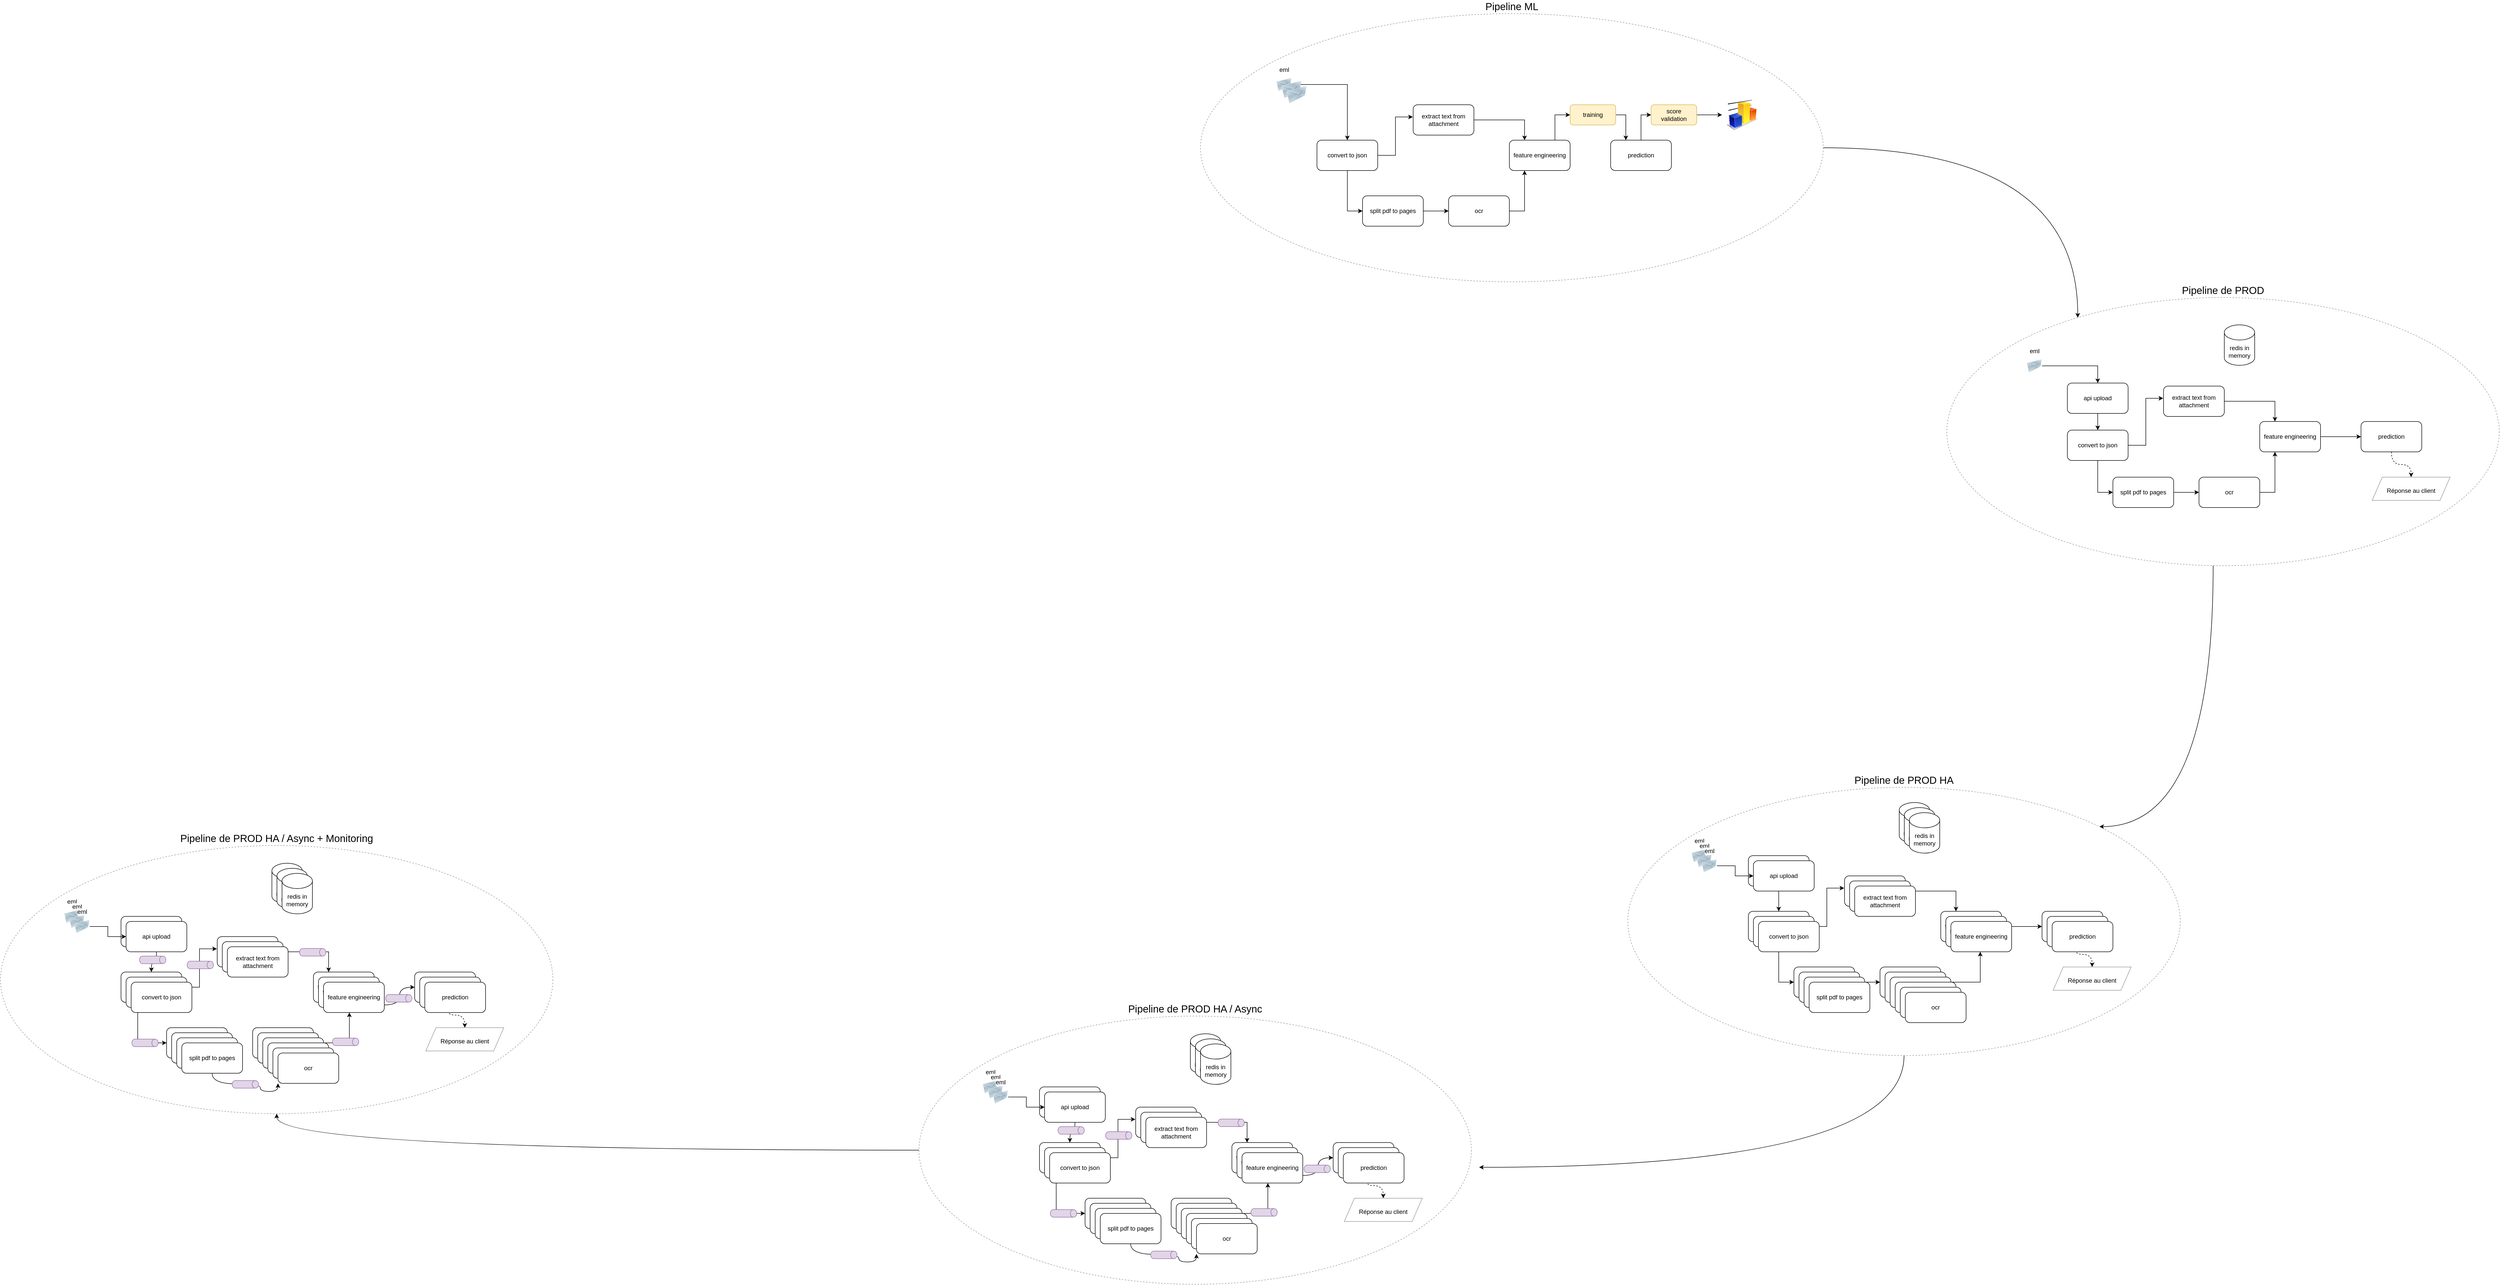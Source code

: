 <mxfile version="20.6.0" type="github"><diagram id="XeitPLsjih--VH7lZSAs" name="Page-1"><mxGraphModel dx="7860" dy="3068" grid="0" gridSize="10" guides="1" tooltips="1" connect="1" arrows="1" fold="1" page="0" pageScale="1" pageWidth="827" pageHeight="1169" math="0" shadow="0"><root><mxCell id="0"/><mxCell id="1" parent="0"/><mxCell id="OMyN0Gsu02lCNr_6fPPk-34" style="edgeStyle=orthogonalEdgeStyle;rounded=0;orthogonalLoop=1;jettySize=auto;html=1;fontSize=20;curved=1;entryX=0.237;entryY=0.075;entryDx=0;entryDy=0;entryPerimeter=0;" parent="1" source="OMyN0Gsu02lCNr_6fPPk-28" target="OMyN0Gsu02lCNr_6fPPk-32" edge="1"><mxGeometry relative="1" as="geometry"/></mxCell><mxCell id="OMyN0Gsu02lCNr_6fPPk-28" value="Pipeline ML" style="ellipse;whiteSpace=wrap;html=1;fillColor=none;labelPosition=center;verticalLabelPosition=top;align=center;verticalAlign=bottom;fontSize=20;dashed=1;strokeColor=#999999;" parent="1" vertex="1"><mxGeometry x="-110" y="-40" width="1230" height="530" as="geometry"/></mxCell><mxCell id="OMyN0Gsu02lCNr_6fPPk-12" style="edgeStyle=orthogonalEdgeStyle;rounded=0;orthogonalLoop=1;jettySize=auto;html=1;entryX=0;entryY=0.5;entryDx=0;entryDy=0;" parent="1" source="OMyN0Gsu02lCNr_6fPPk-2" target="OMyN0Gsu02lCNr_6fPPk-4" edge="1"><mxGeometry relative="1" as="geometry"/></mxCell><mxCell id="OMyN0Gsu02lCNr_6fPPk-14" style="edgeStyle=orthogonalEdgeStyle;rounded=0;orthogonalLoop=1;jettySize=auto;html=1;entryX=-0.006;entryY=0.402;entryDx=0;entryDy=0;entryPerimeter=0;" parent="1" source="OMyN0Gsu02lCNr_6fPPk-2" target="OMyN0Gsu02lCNr_6fPPk-3" edge="1"><mxGeometry relative="1" as="geometry"/></mxCell><mxCell id="OMyN0Gsu02lCNr_6fPPk-2" value="convert to json" style="rounded=1;whiteSpace=wrap;html=1;" parent="1" vertex="1"><mxGeometry x="120" y="210" width="120" height="60" as="geometry"/></mxCell><mxCell id="OMyN0Gsu02lCNr_6fPPk-16" style="edgeStyle=orthogonalEdgeStyle;rounded=0;orthogonalLoop=1;jettySize=auto;html=1;entryX=0.25;entryY=0;entryDx=0;entryDy=0;" parent="1" source="OMyN0Gsu02lCNr_6fPPk-3" target="OMyN0Gsu02lCNr_6fPPk-6" edge="1"><mxGeometry relative="1" as="geometry"/></mxCell><mxCell id="OMyN0Gsu02lCNr_6fPPk-3" value="extract text from attachment" style="rounded=1;whiteSpace=wrap;html=1;" parent="1" vertex="1"><mxGeometry x="310" y="140" width="120" height="60" as="geometry"/></mxCell><mxCell id="OMyN0Gsu02lCNr_6fPPk-13" style="edgeStyle=orthogonalEdgeStyle;rounded=0;orthogonalLoop=1;jettySize=auto;html=1;entryX=0;entryY=0.5;entryDx=0;entryDy=0;" parent="1" source="OMyN0Gsu02lCNr_6fPPk-4" target="OMyN0Gsu02lCNr_6fPPk-5" edge="1"><mxGeometry relative="1" as="geometry"/></mxCell><mxCell id="OMyN0Gsu02lCNr_6fPPk-4" value="split pdf to pages" style="rounded=1;whiteSpace=wrap;html=1;" parent="1" vertex="1"><mxGeometry x="210" y="320" width="120" height="60" as="geometry"/></mxCell><mxCell id="OMyN0Gsu02lCNr_6fPPk-17" style="edgeStyle=orthogonalEdgeStyle;rounded=0;orthogonalLoop=1;jettySize=auto;html=1;entryX=0.25;entryY=1;entryDx=0;entryDy=0;" parent="1" source="OMyN0Gsu02lCNr_6fPPk-5" target="OMyN0Gsu02lCNr_6fPPk-6" edge="1"><mxGeometry relative="1" as="geometry"><Array as="points"><mxPoint x="530" y="350"/></Array></mxGeometry></mxCell><mxCell id="OMyN0Gsu02lCNr_6fPPk-5" value="ocr" style="rounded=1;whiteSpace=wrap;html=1;" parent="1" vertex="1"><mxGeometry x="380" y="320" width="120" height="60" as="geometry"/></mxCell><mxCell id="OMyN0Gsu02lCNr_6fPPk-18" style="edgeStyle=orthogonalEdgeStyle;rounded=0;orthogonalLoop=1;jettySize=auto;html=1;exitX=0.75;exitY=0;exitDx=0;exitDy=0;entryX=0;entryY=0.5;entryDx=0;entryDy=0;" parent="1" source="OMyN0Gsu02lCNr_6fPPk-6" target="OMyN0Gsu02lCNr_6fPPk-8" edge="1"><mxGeometry relative="1" as="geometry"/></mxCell><mxCell id="OMyN0Gsu02lCNr_6fPPk-6" value="feature engineering" style="rounded=1;whiteSpace=wrap;html=1;" parent="1" vertex="1"><mxGeometry x="500" y="210" width="120" height="60" as="geometry"/></mxCell><mxCell id="OMyN0Gsu02lCNr_6fPPk-24" style="edgeStyle=orthogonalEdgeStyle;rounded=0;orthogonalLoop=1;jettySize=auto;html=1;entryX=0;entryY=0.5;entryDx=0;entryDy=0;" parent="1" source="OMyN0Gsu02lCNr_6fPPk-7" target="OMyN0Gsu02lCNr_6fPPk-9" edge="1"><mxGeometry relative="1" as="geometry"/></mxCell><mxCell id="OMyN0Gsu02lCNr_6fPPk-7" value="prediction" style="rounded=1;whiteSpace=wrap;html=1;" parent="1" vertex="1"><mxGeometry x="700" y="210" width="120" height="60" as="geometry"/></mxCell><mxCell id="OMyN0Gsu02lCNr_6fPPk-27" style="edgeStyle=orthogonalEdgeStyle;rounded=0;orthogonalLoop=1;jettySize=auto;html=1;entryX=0.25;entryY=0;entryDx=0;entryDy=0;" parent="1" source="OMyN0Gsu02lCNr_6fPPk-8" target="OMyN0Gsu02lCNr_6fPPk-7" edge="1"><mxGeometry relative="1" as="geometry"><Array as="points"><mxPoint x="730" y="160"/></Array></mxGeometry></mxCell><mxCell id="OMyN0Gsu02lCNr_6fPPk-8" value="training" style="rounded=1;whiteSpace=wrap;html=1;fillColor=#fff2cc;strokeColor=#d6b656;" parent="1" vertex="1"><mxGeometry x="620" y="140" width="90" height="40" as="geometry"/></mxCell><mxCell id="OMyN0Gsu02lCNr_6fPPk-29" style="edgeStyle=orthogonalEdgeStyle;rounded=0;orthogonalLoop=1;jettySize=auto;html=1;fontSize=20;entryX=0;entryY=0.5;entryDx=0;entryDy=0;" parent="1" source="OMyN0Gsu02lCNr_6fPPk-9" target="OMyN0Gsu02lCNr_6fPPk-26" edge="1"><mxGeometry relative="1" as="geometry"><Array as="points"><mxPoint x="900" y="160"/><mxPoint x="900" y="160"/></Array></mxGeometry></mxCell><mxCell id="OMyN0Gsu02lCNr_6fPPk-9" value="score&lt;br&gt;validation" style="rounded=1;whiteSpace=wrap;html=1;fillColor=#fff2cc;strokeColor=#d6b656;" parent="1" vertex="1"><mxGeometry x="780" y="140" width="90" height="40" as="geometry"/></mxCell><mxCell id="OMyN0Gsu02lCNr_6fPPk-11" style="edgeStyle=orthogonalEdgeStyle;rounded=0;orthogonalLoop=1;jettySize=auto;html=1;" parent="1" source="OMyN0Gsu02lCNr_6fPPk-10" target="OMyN0Gsu02lCNr_6fPPk-2" edge="1"><mxGeometry relative="1" as="geometry"/></mxCell><mxCell id="OMyN0Gsu02lCNr_6fPPk-10" value="eml" style="image;html=1;image=img/lib/clip_art/networking/Email_128x128.png;labelPosition=center;verticalLabelPosition=top;align=center;verticalAlign=bottom;" parent="1" vertex="1"><mxGeometry x="40" y="80" width="30" height="40" as="geometry"/></mxCell><mxCell id="OMyN0Gsu02lCNr_6fPPk-20" value="" style="image;html=1;image=img/lib/clip_art/networking/Email_128x128.png" parent="1" vertex="1"><mxGeometry x="50" y="90" width="40" height="40" as="geometry"/></mxCell><mxCell id="OMyN0Gsu02lCNr_6fPPk-21" value="" style="image;html=1;image=img/lib/clip_art/networking/Email_128x128.png" parent="1" vertex="1"><mxGeometry x="60" y="100" width="40" height="40" as="geometry"/></mxCell><mxCell id="OMyN0Gsu02lCNr_6fPPk-26" value="" style="image;html=1;image=img/lib/clip_art/finance/Graph_128x128.png" parent="1" vertex="1"><mxGeometry x="920" y="130" width="80" height="60" as="geometry"/></mxCell><mxCell id="OMyN0Gsu02lCNr_6fPPk-97" style="edgeStyle=orthogonalEdgeStyle;curved=1;rounded=0;orthogonalLoop=1;jettySize=auto;html=1;entryX=1;entryY=0;entryDx=0;entryDy=0;fontSize=12;" parent="1" source="OMyN0Gsu02lCNr_6fPPk-32" target="OMyN0Gsu02lCNr_6fPPk-62" edge="1"><mxGeometry relative="1" as="geometry"><Array as="points"><mxPoint x="1890" y="1567"/></Array></mxGeometry></mxCell><mxCell id="OMyN0Gsu02lCNr_6fPPk-32" value="Pipeline de PROD" style="ellipse;whiteSpace=wrap;html=1;fillColor=none;labelPosition=center;verticalLabelPosition=top;align=center;verticalAlign=bottom;fontSize=20;dashed=1;strokeColor=#999999;" parent="1" vertex="1"><mxGeometry x="1364" y="521" width="1091" height="530" as="geometry"/></mxCell><mxCell id="OMyN0Gsu02lCNr_6fPPk-35" style="edgeStyle=orthogonalEdgeStyle;rounded=0;orthogonalLoop=1;jettySize=auto;html=1;entryX=0;entryY=0.5;entryDx=0;entryDy=0;" parent="1" source="OMyN0Gsu02lCNr_6fPPk-37" target="OMyN0Gsu02lCNr_6fPPk-41" edge="1"><mxGeometry relative="1" as="geometry"/></mxCell><mxCell id="OMyN0Gsu02lCNr_6fPPk-36" style="edgeStyle=orthogonalEdgeStyle;rounded=0;orthogonalLoop=1;jettySize=auto;html=1;entryX=-0.006;entryY=0.402;entryDx=0;entryDy=0;entryPerimeter=0;" parent="1" source="OMyN0Gsu02lCNr_6fPPk-37" target="OMyN0Gsu02lCNr_6fPPk-39" edge="1"><mxGeometry relative="1" as="geometry"/></mxCell><mxCell id="OMyN0Gsu02lCNr_6fPPk-37" value="convert to json" style="rounded=1;whiteSpace=wrap;html=1;" parent="1" vertex="1"><mxGeometry x="1602" y="783" width="120" height="60" as="geometry"/></mxCell><mxCell id="OMyN0Gsu02lCNr_6fPPk-38" style="edgeStyle=orthogonalEdgeStyle;rounded=0;orthogonalLoop=1;jettySize=auto;html=1;entryX=0.25;entryY=0;entryDx=0;entryDy=0;" parent="1" source="OMyN0Gsu02lCNr_6fPPk-39" target="OMyN0Gsu02lCNr_6fPPk-45" edge="1"><mxGeometry relative="1" as="geometry"/></mxCell><mxCell id="OMyN0Gsu02lCNr_6fPPk-39" value="extract text from attachment" style="rounded=1;whiteSpace=wrap;html=1;" parent="1" vertex="1"><mxGeometry x="1792" y="696" width="120" height="60" as="geometry"/></mxCell><mxCell id="OMyN0Gsu02lCNr_6fPPk-40" style="edgeStyle=orthogonalEdgeStyle;rounded=0;orthogonalLoop=1;jettySize=auto;html=1;entryX=0;entryY=0.5;entryDx=0;entryDy=0;" parent="1" source="OMyN0Gsu02lCNr_6fPPk-41" target="OMyN0Gsu02lCNr_6fPPk-43" edge="1"><mxGeometry relative="1" as="geometry"/></mxCell><mxCell id="OMyN0Gsu02lCNr_6fPPk-41" value="split pdf to pages" style="rounded=1;whiteSpace=wrap;html=1;" parent="1" vertex="1"><mxGeometry x="1692" y="876" width="120" height="60" as="geometry"/></mxCell><mxCell id="OMyN0Gsu02lCNr_6fPPk-42" style="edgeStyle=orthogonalEdgeStyle;rounded=0;orthogonalLoop=1;jettySize=auto;html=1;entryX=0.25;entryY=1;entryDx=0;entryDy=0;" parent="1" source="OMyN0Gsu02lCNr_6fPPk-43" target="OMyN0Gsu02lCNr_6fPPk-45" edge="1"><mxGeometry relative="1" as="geometry"><Array as="points"><mxPoint x="2012" y="906"/></Array></mxGeometry></mxCell><mxCell id="OMyN0Gsu02lCNr_6fPPk-43" value="ocr" style="rounded=1;whiteSpace=wrap;html=1;" parent="1" vertex="1"><mxGeometry x="1862" y="876" width="120" height="60" as="geometry"/></mxCell><mxCell id="OMyN0Gsu02lCNr_6fPPk-57" style="edgeStyle=orthogonalEdgeStyle;curved=1;rounded=0;orthogonalLoop=1;jettySize=auto;html=1;fontSize=20;" parent="1" source="OMyN0Gsu02lCNr_6fPPk-45" target="OMyN0Gsu02lCNr_6fPPk-47" edge="1"><mxGeometry relative="1" as="geometry"/></mxCell><mxCell id="OMyN0Gsu02lCNr_6fPPk-45" value="feature engineering" style="rounded=1;whiteSpace=wrap;html=1;" parent="1" vertex="1"><mxGeometry x="1982" y="766" width="120" height="60" as="geometry"/></mxCell><mxCell id="OMyN0Gsu02lCNr_6fPPk-61" style="edgeStyle=orthogonalEdgeStyle;curved=1;rounded=0;orthogonalLoop=1;jettySize=auto;html=1;fontSize=12;dashed=1;" parent="1" source="OMyN0Gsu02lCNr_6fPPk-47" target="OMyN0Gsu02lCNr_6fPPk-59" edge="1"><mxGeometry relative="1" as="geometry"/></mxCell><mxCell id="OMyN0Gsu02lCNr_6fPPk-47" value="prediction" style="rounded=1;whiteSpace=wrap;html=1;" parent="1" vertex="1"><mxGeometry x="2182" y="766" width="120" height="60" as="geometry"/></mxCell><mxCell id="OMyN0Gsu02lCNr_6fPPk-52" style="edgeStyle=orthogonalEdgeStyle;rounded=0;orthogonalLoop=1;jettySize=auto;html=1;entryX=0.5;entryY=0;entryDx=0;entryDy=0;" parent="1" source="OMyN0Gsu02lCNr_6fPPk-53" target="OMyN0Gsu02lCNr_6fPPk-102" edge="1"><mxGeometry relative="1" as="geometry"/></mxCell><mxCell id="OMyN0Gsu02lCNr_6fPPk-53" value="eml" style="image;html=1;image=img/lib/clip_art/networking/Email_128x128.png;labelPosition=center;verticalLabelPosition=top;align=center;verticalAlign=bottom;" parent="1" vertex="1"><mxGeometry x="1522" y="636" width="30" height="40" as="geometry"/></mxCell><mxCell id="OMyN0Gsu02lCNr_6fPPk-59" value="&lt;font style=&quot;font-size: 12px;&quot;&gt;Réponse au client&lt;/font&gt;" style="shape=parallelogram;perimeter=parallelogramPerimeter;whiteSpace=wrap;html=1;fixedSize=1;strokeColor=#999999;fontSize=20;fillColor=none;" parent="1" vertex="1"><mxGeometry x="2204" y="876" width="154" height="46" as="geometry"/></mxCell><mxCell id="OMyN0Gsu02lCNr_6fPPk-159" style="edgeStyle=orthogonalEdgeStyle;rounded=0;orthogonalLoop=1;jettySize=auto;html=1;entryX=1.014;entryY=0.564;entryDx=0;entryDy=0;entryPerimeter=0;fontSize=12;curved=1;exitX=0.5;exitY=1;exitDx=0;exitDy=0;" parent="1" source="OMyN0Gsu02lCNr_6fPPk-62" target="OMyN0Gsu02lCNr_6fPPk-118" edge="1"><mxGeometry relative="1" as="geometry"/></mxCell><mxCell id="OMyN0Gsu02lCNr_6fPPk-62" value="Pipeline de PROD HA" style="ellipse;whiteSpace=wrap;html=1;fillColor=none;labelPosition=center;verticalLabelPosition=top;align=center;verticalAlign=bottom;fontSize=20;dashed=1;strokeColor=#999999;" parent="1" vertex="1"><mxGeometry x="734" y="1489" width="1091" height="530" as="geometry"/></mxCell><mxCell id="OMyN0Gsu02lCNr_6fPPk-63" style="edgeStyle=orthogonalEdgeStyle;rounded=0;orthogonalLoop=1;jettySize=auto;html=1;entryX=0;entryY=0.5;entryDx=0;entryDy=0;" parent="1" source="OMyN0Gsu02lCNr_6fPPk-65" target="OMyN0Gsu02lCNr_6fPPk-69" edge="1"><mxGeometry relative="1" as="geometry"/></mxCell><mxCell id="OMyN0Gsu02lCNr_6fPPk-64" style="edgeStyle=orthogonalEdgeStyle;rounded=0;orthogonalLoop=1;jettySize=auto;html=1;entryX=-0.006;entryY=0.402;entryDx=0;entryDy=0;entryPerimeter=0;" parent="1" source="OMyN0Gsu02lCNr_6fPPk-65" target="OMyN0Gsu02lCNr_6fPPk-67" edge="1"><mxGeometry relative="1" as="geometry"/></mxCell><mxCell id="OMyN0Gsu02lCNr_6fPPk-65" value="convert to json" style="rounded=1;whiteSpace=wrap;html=1;" parent="1" vertex="1"><mxGeometry x="972" y="1734" width="120" height="60" as="geometry"/></mxCell><mxCell id="OMyN0Gsu02lCNr_6fPPk-66" style="edgeStyle=orthogonalEdgeStyle;rounded=0;orthogonalLoop=1;jettySize=auto;html=1;entryX=0.25;entryY=0;entryDx=0;entryDy=0;" parent="1" source="OMyN0Gsu02lCNr_6fPPk-67" target="OMyN0Gsu02lCNr_6fPPk-73" edge="1"><mxGeometry relative="1" as="geometry"/></mxCell><mxCell id="OMyN0Gsu02lCNr_6fPPk-67" value="extract text from attachment" style="rounded=1;whiteSpace=wrap;html=1;" parent="1" vertex="1"><mxGeometry x="1162" y="1664" width="120" height="60" as="geometry"/></mxCell><mxCell id="OMyN0Gsu02lCNr_6fPPk-68" style="edgeStyle=orthogonalEdgeStyle;rounded=0;orthogonalLoop=1;jettySize=auto;html=1;entryX=0;entryY=0.5;entryDx=0;entryDy=0;" parent="1" source="OMyN0Gsu02lCNr_6fPPk-69" target="OMyN0Gsu02lCNr_6fPPk-71" edge="1"><mxGeometry relative="1" as="geometry"/></mxCell><mxCell id="OMyN0Gsu02lCNr_6fPPk-69" value="split pdf to pages" style="rounded=1;whiteSpace=wrap;html=1;" parent="1" vertex="1"><mxGeometry x="1062" y="1844" width="120" height="60" as="geometry"/></mxCell><mxCell id="OMyN0Gsu02lCNr_6fPPk-70" style="edgeStyle=orthogonalEdgeStyle;rounded=0;orthogonalLoop=1;jettySize=auto;html=1;" parent="1" source="OMyN0Gsu02lCNr_6fPPk-71" target="OMyN0Gsu02lCNr_6fPPk-94" edge="1"><mxGeometry relative="1" as="geometry"><Array as="points"><mxPoint x="1430" y="1874"/></Array></mxGeometry></mxCell><mxCell id="OMyN0Gsu02lCNr_6fPPk-71" value="ocr" style="rounded=1;whiteSpace=wrap;html=1;" parent="1" vertex="1"><mxGeometry x="1232" y="1844" width="120" height="60" as="geometry"/></mxCell><mxCell id="OMyN0Gsu02lCNr_6fPPk-72" style="edgeStyle=orthogonalEdgeStyle;curved=1;rounded=0;orthogonalLoop=1;jettySize=auto;html=1;fontSize=20;" parent="1" source="OMyN0Gsu02lCNr_6fPPk-73" target="OMyN0Gsu02lCNr_6fPPk-75" edge="1"><mxGeometry relative="1" as="geometry"/></mxCell><mxCell id="OMyN0Gsu02lCNr_6fPPk-73" value="feature engineering" style="rounded=1;whiteSpace=wrap;html=1;" parent="1" vertex="1"><mxGeometry x="1352" y="1734" width="120" height="60" as="geometry"/></mxCell><mxCell id="OMyN0Gsu02lCNr_6fPPk-74" style="edgeStyle=orthogonalEdgeStyle;curved=1;rounded=0;orthogonalLoop=1;jettySize=auto;html=1;fontSize=12;dashed=1;" parent="1" source="OMyN0Gsu02lCNr_6fPPk-75" target="OMyN0Gsu02lCNr_6fPPk-78" edge="1"><mxGeometry relative="1" as="geometry"/></mxCell><mxCell id="OMyN0Gsu02lCNr_6fPPk-75" value="prediction" style="rounded=1;whiteSpace=wrap;html=1;" parent="1" vertex="1"><mxGeometry x="1552" y="1734" width="120" height="60" as="geometry"/></mxCell><mxCell id="OMyN0Gsu02lCNr_6fPPk-77" value="eml" style="image;html=1;image=img/lib/clip_art/networking/Email_128x128.png;labelPosition=center;verticalLabelPosition=top;align=center;verticalAlign=bottom;" parent="1" vertex="1"><mxGeometry x="860" y="1604" width="30" height="40" as="geometry"/></mxCell><mxCell id="OMyN0Gsu02lCNr_6fPPk-78" value="&lt;font style=&quot;font-size: 12px;&quot;&gt;Réponse au client&lt;/font&gt;" style="shape=parallelogram;perimeter=parallelogramPerimeter;whiteSpace=wrap;html=1;fixedSize=1;strokeColor=#999999;fontSize=20;fillColor=none;" parent="1" vertex="1"><mxGeometry x="1574" y="1844" width="154" height="46" as="geometry"/></mxCell><mxCell id="OMyN0Gsu02lCNr_6fPPk-79" value="convert to json" style="rounded=1;whiteSpace=wrap;html=1;" parent="1" vertex="1"><mxGeometry x="982" y="1744" width="120" height="60" as="geometry"/></mxCell><mxCell id="OMyN0Gsu02lCNr_6fPPk-80" value="convert to json" style="rounded=1;whiteSpace=wrap;html=1;" parent="1" vertex="1"><mxGeometry x="992" y="1754" width="120" height="60" as="geometry"/></mxCell><mxCell id="OMyN0Gsu02lCNr_6fPPk-83" value="extract text from attachment" style="rounded=1;whiteSpace=wrap;html=1;" parent="1" vertex="1"><mxGeometry x="1172" y="1674" width="120" height="60" as="geometry"/></mxCell><mxCell id="OMyN0Gsu02lCNr_6fPPk-84" value="extract text from attachment" style="rounded=1;whiteSpace=wrap;html=1;" parent="1" vertex="1"><mxGeometry x="1182" y="1684" width="120" height="60" as="geometry"/></mxCell><mxCell id="OMyN0Gsu02lCNr_6fPPk-85" value="split pdf to pages" style="rounded=1;whiteSpace=wrap;html=1;" parent="1" vertex="1"><mxGeometry x="1072" y="1854" width="120" height="60" as="geometry"/></mxCell><mxCell id="OMyN0Gsu02lCNr_6fPPk-86" value="split pdf to pages" style="rounded=1;whiteSpace=wrap;html=1;" parent="1" vertex="1"><mxGeometry x="1082" y="1864" width="120" height="60" as="geometry"/></mxCell><mxCell id="OMyN0Gsu02lCNr_6fPPk-87" value="split pdf to pages" style="rounded=1;whiteSpace=wrap;html=1;" parent="1" vertex="1"><mxGeometry x="1092" y="1874" width="120" height="60" as="geometry"/></mxCell><mxCell id="OMyN0Gsu02lCNr_6fPPk-88" value="ocr" style="rounded=1;whiteSpace=wrap;html=1;" parent="1" vertex="1"><mxGeometry x="1242" y="1854" width="120" height="60" as="geometry"/></mxCell><mxCell id="OMyN0Gsu02lCNr_6fPPk-89" value="ocr" style="rounded=1;whiteSpace=wrap;html=1;" parent="1" vertex="1"><mxGeometry x="1252" y="1864" width="120" height="60" as="geometry"/></mxCell><mxCell id="OMyN0Gsu02lCNr_6fPPk-90" value="ocr" style="rounded=1;whiteSpace=wrap;html=1;" parent="1" vertex="1"><mxGeometry x="1262" y="1874" width="120" height="60" as="geometry"/></mxCell><mxCell id="OMyN0Gsu02lCNr_6fPPk-91" value="ocr" style="rounded=1;whiteSpace=wrap;html=1;" parent="1" vertex="1"><mxGeometry x="1272" y="1884" width="120" height="60" as="geometry"/></mxCell><mxCell id="OMyN0Gsu02lCNr_6fPPk-92" value="ocr" style="rounded=1;whiteSpace=wrap;html=1;" parent="1" vertex="1"><mxGeometry x="1282" y="1894" width="120" height="60" as="geometry"/></mxCell><mxCell id="OMyN0Gsu02lCNr_6fPPk-93" value="feature engineering" style="rounded=1;whiteSpace=wrap;html=1;" parent="1" vertex="1"><mxGeometry x="1362" y="1744" width="120" height="60" as="geometry"/></mxCell><mxCell id="OMyN0Gsu02lCNr_6fPPk-94" value="feature engineering" style="rounded=1;whiteSpace=wrap;html=1;" parent="1" vertex="1"><mxGeometry x="1372" y="1754" width="120" height="60" as="geometry"/></mxCell><mxCell id="OMyN0Gsu02lCNr_6fPPk-95" value="prediction" style="rounded=1;whiteSpace=wrap;html=1;" parent="1" vertex="1"><mxGeometry x="1562" y="1744" width="120" height="60" as="geometry"/></mxCell><mxCell id="OMyN0Gsu02lCNr_6fPPk-96" value="prediction" style="rounded=1;whiteSpace=wrap;html=1;" parent="1" vertex="1"><mxGeometry x="1572" y="1754" width="120" height="60" as="geometry"/></mxCell><mxCell id="OMyN0Gsu02lCNr_6fPPk-98" value="eml" style="image;html=1;image=img/lib/clip_art/networking/Email_128x128.png;labelPosition=center;verticalLabelPosition=top;align=center;verticalAlign=bottom;" parent="1" vertex="1"><mxGeometry x="870" y="1614" width="30" height="40" as="geometry"/></mxCell><mxCell id="OMyN0Gsu02lCNr_6fPPk-99" value="eml" style="image;html=1;image=img/lib/clip_art/networking/Email_128x128.png;labelPosition=center;verticalLabelPosition=top;align=center;verticalAlign=bottom;" parent="1" vertex="1"><mxGeometry x="880" y="1624" width="30" height="40" as="geometry"/></mxCell><mxCell id="OMyN0Gsu02lCNr_6fPPk-104" style="edgeStyle=orthogonalEdgeStyle;rounded=0;orthogonalLoop=1;jettySize=auto;html=1;exitX=0.5;exitY=1;exitDx=0;exitDy=0;entryX=0.5;entryY=0;entryDx=0;entryDy=0;fontSize=12;" parent="1" source="OMyN0Gsu02lCNr_6fPPk-102" target="OMyN0Gsu02lCNr_6fPPk-37" edge="1"><mxGeometry relative="1" as="geometry"/></mxCell><mxCell id="OMyN0Gsu02lCNr_6fPPk-102" value="api upload" style="rounded=1;whiteSpace=wrap;html=1;" parent="1" vertex="1"><mxGeometry x="1602" y="690" width="120" height="60" as="geometry"/></mxCell><mxCell id="OMyN0Gsu02lCNr_6fPPk-105" value="redis in memory" style="shape=cylinder3;whiteSpace=wrap;html=1;boundedLbl=1;backgroundOutline=1;size=15;strokeColor=#000000;fontSize=12;fillColor=none;" parent="1" vertex="1"><mxGeometry x="1912" y="575" width="60" height="80" as="geometry"/></mxCell><mxCell id="OMyN0Gsu02lCNr_6fPPk-106" value="redis in memory" style="shape=cylinder3;whiteSpace=wrap;html=1;boundedLbl=1;backgroundOutline=1;size=15;strokeColor=#000000;fontSize=12;fillColor=default;" parent="1" vertex="1"><mxGeometry x="1270" y="1519" width="60" height="80" as="geometry"/></mxCell><mxCell id="OMyN0Gsu02lCNr_6fPPk-109" value="redis in memory" style="shape=cylinder3;whiteSpace=wrap;html=1;boundedLbl=1;backgroundOutline=1;size=15;strokeColor=#000000;fontSize=12;fillColor=default;" parent="1" vertex="1"><mxGeometry x="1280" y="1529" width="60" height="80" as="geometry"/></mxCell><mxCell id="OMyN0Gsu02lCNr_6fPPk-110" value="redis in memory" style="shape=cylinder3;whiteSpace=wrap;html=1;boundedLbl=1;backgroundOutline=1;size=15;strokeColor=#000000;fontSize=12;fillColor=default;" parent="1" vertex="1"><mxGeometry x="1290" y="1539" width="60" height="80" as="geometry"/></mxCell><mxCell id="OMyN0Gsu02lCNr_6fPPk-114" style="edgeStyle=orthogonalEdgeStyle;rounded=0;orthogonalLoop=1;jettySize=auto;html=1;fontSize=12;" parent="1" source="OMyN0Gsu02lCNr_6fPPk-111" target="OMyN0Gsu02lCNr_6fPPk-65" edge="1"><mxGeometry relative="1" as="geometry"/></mxCell><mxCell id="OMyN0Gsu02lCNr_6fPPk-111" value="api upload" style="rounded=1;whiteSpace=wrap;html=1;" parent="1" vertex="1"><mxGeometry x="972" y="1624" width="120" height="60" as="geometry"/></mxCell><mxCell id="OMyN0Gsu02lCNr_6fPPk-115" value="api upload" style="rounded=1;whiteSpace=wrap;html=1;" parent="1" vertex="1"><mxGeometry x="982" y="1634" width="120" height="60" as="geometry"/></mxCell><mxCell id="OMyN0Gsu02lCNr_6fPPk-117" style="edgeStyle=orthogonalEdgeStyle;rounded=0;orthogonalLoop=1;jettySize=auto;html=1;fontSize=12;" parent="1" source="OMyN0Gsu02lCNr_6fPPk-99" target="OMyN0Gsu02lCNr_6fPPk-115" edge="1"><mxGeometry relative="1" as="geometry"/></mxCell><mxCell id="OMyN0Gsu02lCNr_6fPPk-276" style="edgeStyle=orthogonalEdgeStyle;curved=1;rounded=0;orthogonalLoop=1;jettySize=auto;html=1;entryX=0.5;entryY=1;entryDx=0;entryDy=0;fontSize=12;" parent="1" source="OMyN0Gsu02lCNr_6fPPk-118" target="OMyN0Gsu02lCNr_6fPPk-228" edge="1"><mxGeometry relative="1" as="geometry"/></mxCell><mxCell id="OMyN0Gsu02lCNr_6fPPk-118" value="Pipeline de PROD HA / Async" style="ellipse;whiteSpace=wrap;html=1;fillColor=none;labelPosition=center;verticalLabelPosition=top;align=center;verticalAlign=bottom;fontSize=20;dashed=1;strokeColor=#999999;" parent="1" vertex="1"><mxGeometry x="-666" y="1941" width="1091" height="530" as="geometry"/></mxCell><mxCell id="OMyN0Gsu02lCNr_6fPPk-119" style="edgeStyle=orthogonalEdgeStyle;rounded=0;orthogonalLoop=1;jettySize=auto;html=1;entryX=0;entryY=0.5;entryDx=0;entryDy=0;" parent="1" source="OMyN0Gsu02lCNr_6fPPk-121" target="OMyN0Gsu02lCNr_6fPPk-125" edge="1"><mxGeometry relative="1" as="geometry"><Array as="points"><mxPoint x="-395" y="2331"/></Array></mxGeometry></mxCell><mxCell id="OMyN0Gsu02lCNr_6fPPk-120" style="edgeStyle=orthogonalEdgeStyle;rounded=0;orthogonalLoop=1;jettySize=auto;html=1;entryX=-0.006;entryY=0.402;entryDx=0;entryDy=0;entryPerimeter=0;" parent="1" source="OMyN0Gsu02lCNr_6fPPk-121" target="OMyN0Gsu02lCNr_6fPPk-123" edge="1"><mxGeometry relative="1" as="geometry"/></mxCell><mxCell id="OMyN0Gsu02lCNr_6fPPk-121" value="convert to json" style="rounded=1;whiteSpace=wrap;html=1;" parent="1" vertex="1"><mxGeometry x="-428" y="2191" width="120" height="60" as="geometry"/></mxCell><mxCell id="OMyN0Gsu02lCNr_6fPPk-122" style="edgeStyle=orthogonalEdgeStyle;rounded=0;orthogonalLoop=1;jettySize=auto;html=1;entryX=0.25;entryY=0;entryDx=0;entryDy=0;" parent="1" source="OMyN0Gsu02lCNr_6fPPk-123" target="OMyN0Gsu02lCNr_6fPPk-129" edge="1"><mxGeometry relative="1" as="geometry"/></mxCell><mxCell id="OMyN0Gsu02lCNr_6fPPk-123" value="extract text from attachment" style="rounded=1;whiteSpace=wrap;html=1;" parent="1" vertex="1"><mxGeometry x="-238" y="2121" width="120" height="60" as="geometry"/></mxCell><mxCell id="OMyN0Gsu02lCNr_6fPPk-125" value="split pdf to pages" style="rounded=1;whiteSpace=wrap;html=1;" parent="1" vertex="1"><mxGeometry x="-338" y="2301" width="120" height="60" as="geometry"/></mxCell><mxCell id="OMyN0Gsu02lCNr_6fPPk-126" style="edgeStyle=orthogonalEdgeStyle;rounded=0;orthogonalLoop=1;jettySize=auto;html=1;" parent="1" source="OMyN0Gsu02lCNr_6fPPk-127" target="OMyN0Gsu02lCNr_6fPPk-147" edge="1"><mxGeometry relative="1" as="geometry"><Array as="points"><mxPoint x="23" y="2331"/></Array></mxGeometry></mxCell><mxCell id="OMyN0Gsu02lCNr_6fPPk-127" value="ocr" style="rounded=1;whiteSpace=wrap;html=1;" parent="1" vertex="1"><mxGeometry x="-168" y="2301" width="120" height="60" as="geometry"/></mxCell><mxCell id="OMyN0Gsu02lCNr_6fPPk-128" style="edgeStyle=orthogonalEdgeStyle;curved=1;rounded=0;orthogonalLoop=1;jettySize=auto;html=1;fontSize=20;exitX=1;exitY=0.75;exitDx=0;exitDy=0;" parent="1" source="OMyN0Gsu02lCNr_6fPPk-147" target="OMyN0Gsu02lCNr_6fPPk-131" edge="1"><mxGeometry relative="1" as="geometry"/></mxCell><mxCell id="OMyN0Gsu02lCNr_6fPPk-129" value="feature engineering" style="rounded=1;whiteSpace=wrap;html=1;" parent="1" vertex="1"><mxGeometry x="-48" y="2191" width="120" height="60" as="geometry"/></mxCell><mxCell id="OMyN0Gsu02lCNr_6fPPk-130" style="edgeStyle=orthogonalEdgeStyle;curved=1;rounded=0;orthogonalLoop=1;jettySize=auto;html=1;fontSize=12;dashed=1;" parent="1" source="OMyN0Gsu02lCNr_6fPPk-131" target="OMyN0Gsu02lCNr_6fPPk-133" edge="1"><mxGeometry relative="1" as="geometry"/></mxCell><mxCell id="OMyN0Gsu02lCNr_6fPPk-131" value="prediction" style="rounded=1;whiteSpace=wrap;html=1;" parent="1" vertex="1"><mxGeometry x="152" y="2191" width="120" height="60" as="geometry"/></mxCell><mxCell id="OMyN0Gsu02lCNr_6fPPk-132" value="eml" style="image;html=1;image=img/lib/clip_art/networking/Email_128x128.png;labelPosition=center;verticalLabelPosition=top;align=center;verticalAlign=bottom;" parent="1" vertex="1"><mxGeometry x="-540" y="2061" width="30" height="40" as="geometry"/></mxCell><mxCell id="OMyN0Gsu02lCNr_6fPPk-133" value="&lt;font style=&quot;font-size: 12px;&quot;&gt;Réponse au client&lt;/font&gt;" style="shape=parallelogram;perimeter=parallelogramPerimeter;whiteSpace=wrap;html=1;fixedSize=1;strokeColor=#999999;fontSize=20;fillColor=none;" parent="1" vertex="1"><mxGeometry x="174" y="2301" width="154" height="46" as="geometry"/></mxCell><mxCell id="OMyN0Gsu02lCNr_6fPPk-134" value="convert to json" style="rounded=1;whiteSpace=wrap;html=1;" parent="1" vertex="1"><mxGeometry x="-418" y="2201" width="120" height="60" as="geometry"/></mxCell><mxCell id="OMyN0Gsu02lCNr_6fPPk-135" value="convert to json" style="rounded=1;whiteSpace=wrap;html=1;" parent="1" vertex="1"><mxGeometry x="-408" y="2211" width="120" height="60" as="geometry"/></mxCell><mxCell id="OMyN0Gsu02lCNr_6fPPk-136" value="extract text from attachment" style="rounded=1;whiteSpace=wrap;html=1;" parent="1" vertex="1"><mxGeometry x="-228" y="2131" width="120" height="60" as="geometry"/></mxCell><mxCell id="OMyN0Gsu02lCNr_6fPPk-137" value="extract text from attachment" style="rounded=1;whiteSpace=wrap;html=1;" parent="1" vertex="1"><mxGeometry x="-218" y="2141" width="120" height="60" as="geometry"/></mxCell><mxCell id="OMyN0Gsu02lCNr_6fPPk-138" value="split pdf to pages" style="rounded=1;whiteSpace=wrap;html=1;" parent="1" vertex="1"><mxGeometry x="-328" y="2311" width="120" height="60" as="geometry"/></mxCell><mxCell id="OMyN0Gsu02lCNr_6fPPk-139" value="split pdf to pages" style="rounded=1;whiteSpace=wrap;html=1;" parent="1" vertex="1"><mxGeometry x="-318" y="2321" width="120" height="60" as="geometry"/></mxCell><mxCell id="OMyN0Gsu02lCNr_6fPPk-170" style="edgeStyle=orthogonalEdgeStyle;curved=1;rounded=0;orthogonalLoop=1;jettySize=auto;html=1;fontSize=12;entryX=0;entryY=1;entryDx=0;entryDy=0;" parent="1" source="OMyN0Gsu02lCNr_6fPPk-140" target="OMyN0Gsu02lCNr_6fPPk-145" edge="1"><mxGeometry relative="1" as="geometry"><Array as="points"><mxPoint x="-248" y="2412"/><mxPoint x="-153" y="2412"/><mxPoint x="-153" y="2427"/><mxPoint x="-118" y="2427"/></Array></mxGeometry></mxCell><mxCell id="OMyN0Gsu02lCNr_6fPPk-140" value="split pdf to pages" style="rounded=1;whiteSpace=wrap;html=1;" parent="1" vertex="1"><mxGeometry x="-308" y="2331" width="120" height="60" as="geometry"/></mxCell><mxCell id="OMyN0Gsu02lCNr_6fPPk-141" value="ocr" style="rounded=1;whiteSpace=wrap;html=1;" parent="1" vertex="1"><mxGeometry x="-158" y="2311" width="120" height="60" as="geometry"/></mxCell><mxCell id="OMyN0Gsu02lCNr_6fPPk-142" value="ocr" style="rounded=1;whiteSpace=wrap;html=1;" parent="1" vertex="1"><mxGeometry x="-148" y="2321" width="120" height="60" as="geometry"/></mxCell><mxCell id="OMyN0Gsu02lCNr_6fPPk-143" value="ocr" style="rounded=1;whiteSpace=wrap;html=1;" parent="1" vertex="1"><mxGeometry x="-138" y="2331" width="120" height="60" as="geometry"/></mxCell><mxCell id="OMyN0Gsu02lCNr_6fPPk-144" value="ocr" style="rounded=1;whiteSpace=wrap;html=1;" parent="1" vertex="1"><mxGeometry x="-128" y="2341" width="120" height="60" as="geometry"/></mxCell><mxCell id="OMyN0Gsu02lCNr_6fPPk-145" value="ocr" style="rounded=1;whiteSpace=wrap;html=1;" parent="1" vertex="1"><mxGeometry x="-118" y="2351" width="120" height="60" as="geometry"/></mxCell><mxCell id="OMyN0Gsu02lCNr_6fPPk-146" value="feature engineering" style="rounded=1;whiteSpace=wrap;html=1;" parent="1" vertex="1"><mxGeometry x="-38" y="2201" width="120" height="60" as="geometry"/></mxCell><mxCell id="OMyN0Gsu02lCNr_6fPPk-147" value="feature engineering" style="rounded=1;whiteSpace=wrap;html=1;" parent="1" vertex="1"><mxGeometry x="-28" y="2211" width="120" height="60" as="geometry"/></mxCell><mxCell id="OMyN0Gsu02lCNr_6fPPk-148" value="prediction" style="rounded=1;whiteSpace=wrap;html=1;" parent="1" vertex="1"><mxGeometry x="162" y="2201" width="120" height="60" as="geometry"/></mxCell><mxCell id="OMyN0Gsu02lCNr_6fPPk-149" value="prediction" style="rounded=1;whiteSpace=wrap;html=1;" parent="1" vertex="1"><mxGeometry x="172" y="2211" width="120" height="60" as="geometry"/></mxCell><mxCell id="OMyN0Gsu02lCNr_6fPPk-150" value="eml" style="image;html=1;image=img/lib/clip_art/networking/Email_128x128.png;labelPosition=center;verticalLabelPosition=top;align=center;verticalAlign=bottom;" parent="1" vertex="1"><mxGeometry x="-530" y="2071" width="30" height="40" as="geometry"/></mxCell><mxCell id="OMyN0Gsu02lCNr_6fPPk-151" value="eml" style="image;html=1;image=img/lib/clip_art/networking/Email_128x128.png;labelPosition=center;verticalLabelPosition=top;align=center;verticalAlign=bottom;" parent="1" vertex="1"><mxGeometry x="-520" y="2081" width="30" height="40" as="geometry"/></mxCell><mxCell id="OMyN0Gsu02lCNr_6fPPk-152" value="redis in memory" style="shape=cylinder3;whiteSpace=wrap;html=1;boundedLbl=1;backgroundOutline=1;size=15;strokeColor=#000000;fontSize=12;fillColor=default;" parent="1" vertex="1"><mxGeometry x="-130" y="1976" width="60" height="80" as="geometry"/></mxCell><mxCell id="OMyN0Gsu02lCNr_6fPPk-153" value="redis in memory" style="shape=cylinder3;whiteSpace=wrap;html=1;boundedLbl=1;backgroundOutline=1;size=15;strokeColor=#000000;fontSize=12;fillColor=default;" parent="1" vertex="1"><mxGeometry x="-120" y="1986" width="60" height="80" as="geometry"/></mxCell><mxCell id="OMyN0Gsu02lCNr_6fPPk-154" value="redis in memory" style="shape=cylinder3;whiteSpace=wrap;html=1;boundedLbl=1;backgroundOutline=1;size=15;strokeColor=#000000;fontSize=12;fillColor=default;" parent="1" vertex="1"><mxGeometry x="-110" y="1996" width="60" height="80" as="geometry"/></mxCell><mxCell id="OMyN0Gsu02lCNr_6fPPk-156" value="api upload" style="rounded=1;whiteSpace=wrap;html=1;" parent="1" vertex="1"><mxGeometry x="-428" y="2081" width="120" height="60" as="geometry"/></mxCell><mxCell id="OMyN0Gsu02lCNr_6fPPk-164" style="edgeStyle=orthogonalEdgeStyle;curved=1;rounded=0;orthogonalLoop=1;jettySize=auto;html=1;fontSize=12;" parent="1" source="OMyN0Gsu02lCNr_6fPPk-157" target="OMyN0Gsu02lCNr_6fPPk-121" edge="1"><mxGeometry relative="1" as="geometry"/></mxCell><mxCell id="OMyN0Gsu02lCNr_6fPPk-157" value="api upload" style="rounded=1;whiteSpace=wrap;html=1;" parent="1" vertex="1"><mxGeometry x="-418" y="2091" width="120" height="60" as="geometry"/></mxCell><mxCell id="OMyN0Gsu02lCNr_6fPPk-158" style="edgeStyle=orthogonalEdgeStyle;rounded=0;orthogonalLoop=1;jettySize=auto;html=1;fontSize=12;" parent="1" source="OMyN0Gsu02lCNr_6fPPk-151" target="OMyN0Gsu02lCNr_6fPPk-157" edge="1"><mxGeometry relative="1" as="geometry"/></mxCell><mxCell id="OMyN0Gsu02lCNr_6fPPk-160" value="" style="shape=cylinder3;whiteSpace=wrap;html=1;boundedLbl=1;backgroundOutline=1;size=6.275;strokeColor=#9673a6;fontSize=12;fillColor=#e1d5e7;rotation=90;" parent="1" vertex="1"><mxGeometry x="-373" y="2141" width="15.09" height="52" as="geometry"/></mxCell><mxCell id="OMyN0Gsu02lCNr_6fPPk-165" value="" style="shape=cylinder3;whiteSpace=wrap;html=1;boundedLbl=1;backgroundOutline=1;size=6.275;strokeColor=#9673a6;fontSize=12;fillColor=#e1d5e7;rotation=90;" parent="1" vertex="1"><mxGeometry x="-388.09" y="2305" width="15.09" height="52" as="geometry"/></mxCell><mxCell id="OMyN0Gsu02lCNr_6fPPk-166" value="" style="shape=cylinder3;whiteSpace=wrap;html=1;boundedLbl=1;backgroundOutline=1;size=6.275;strokeColor=#9673a6;fontSize=12;fillColor=#e1d5e7;rotation=90;" parent="1" vertex="1"><mxGeometry x="-279.0" y="2151" width="15.09" height="52" as="geometry"/></mxCell><mxCell id="OMyN0Gsu02lCNr_6fPPk-172" value="" style="shape=cylinder3;whiteSpace=wrap;html=1;boundedLbl=1;backgroundOutline=1;size=6.275;strokeColor=#9673a6;fontSize=12;fillColor=#e1d5e7;rotation=90;" parent="1" vertex="1"><mxGeometry x="-190.0" y="2387" width="15.09" height="52" as="geometry"/></mxCell><mxCell id="OMyN0Gsu02lCNr_6fPPk-173" value="" style="shape=cylinder3;whiteSpace=wrap;html=1;boundedLbl=1;backgroundOutline=1;size=6.275;strokeColor=#9673a6;fontSize=12;fillColor=#e1d5e7;rotation=90;" parent="1" vertex="1"><mxGeometry x="-57.0" y="2126" width="15.09" height="52" as="geometry"/></mxCell><mxCell id="OMyN0Gsu02lCNr_6fPPk-176" value="" style="shape=cylinder3;whiteSpace=wrap;html=1;boundedLbl=1;backgroundOutline=1;size=6.275;strokeColor=#9673a6;fontSize=12;fillColor=#e1d5e7;rotation=90;" parent="1" vertex="1"><mxGeometry x="8.0" y="2303" width="15.09" height="52" as="geometry"/></mxCell><mxCell id="OMyN0Gsu02lCNr_6fPPk-178" value="" style="shape=cylinder3;whiteSpace=wrap;html=1;boundedLbl=1;backgroundOutline=1;size=6.275;strokeColor=#9673a6;fontSize=12;fillColor=#e1d5e7;rotation=90;" parent="1" vertex="1"><mxGeometry x="113.0" y="2217" width="15.09" height="52" as="geometry"/></mxCell><mxCell id="OMyN0Gsu02lCNr_6fPPk-228" value="Pipeline de PROD HA / Async + Monitoring" style="ellipse;whiteSpace=wrap;html=1;fillColor=none;labelPosition=center;verticalLabelPosition=top;align=center;verticalAlign=bottom;fontSize=20;dashed=1;strokeColor=#999999;" parent="1" vertex="1"><mxGeometry x="-2480" y="1604" width="1091" height="530" as="geometry"/></mxCell><mxCell id="OMyN0Gsu02lCNr_6fPPk-229" style="edgeStyle=orthogonalEdgeStyle;rounded=0;orthogonalLoop=1;jettySize=auto;html=1;entryX=0;entryY=0.5;entryDx=0;entryDy=0;" parent="1" source="OMyN0Gsu02lCNr_6fPPk-231" target="OMyN0Gsu02lCNr_6fPPk-234" edge="1"><mxGeometry relative="1" as="geometry"><Array as="points"><mxPoint x="-2209" y="1994"/></Array></mxGeometry></mxCell><mxCell id="OMyN0Gsu02lCNr_6fPPk-230" style="edgeStyle=orthogonalEdgeStyle;rounded=0;orthogonalLoop=1;jettySize=auto;html=1;entryX=-0.006;entryY=0.402;entryDx=0;entryDy=0;entryPerimeter=0;" parent="1" source="OMyN0Gsu02lCNr_6fPPk-231" target="OMyN0Gsu02lCNr_6fPPk-233" edge="1"><mxGeometry relative="1" as="geometry"/></mxCell><mxCell id="OMyN0Gsu02lCNr_6fPPk-231" value="convert to json" style="rounded=1;whiteSpace=wrap;html=1;" parent="1" vertex="1"><mxGeometry x="-2242" y="1854" width="120" height="60" as="geometry"/></mxCell><mxCell id="OMyN0Gsu02lCNr_6fPPk-232" style="edgeStyle=orthogonalEdgeStyle;rounded=0;orthogonalLoop=1;jettySize=auto;html=1;entryX=0.25;entryY=0;entryDx=0;entryDy=0;" parent="1" source="OMyN0Gsu02lCNr_6fPPk-233" target="OMyN0Gsu02lCNr_6fPPk-238" edge="1"><mxGeometry relative="1" as="geometry"/></mxCell><mxCell id="OMyN0Gsu02lCNr_6fPPk-233" value="extract text from attachment" style="rounded=1;whiteSpace=wrap;html=1;" parent="1" vertex="1"><mxGeometry x="-2052" y="1784" width="120" height="60" as="geometry"/></mxCell><mxCell id="OMyN0Gsu02lCNr_6fPPk-234" value="split pdf to pages" style="rounded=1;whiteSpace=wrap;html=1;" parent="1" vertex="1"><mxGeometry x="-2152" y="1964" width="120" height="60" as="geometry"/></mxCell><mxCell id="OMyN0Gsu02lCNr_6fPPk-235" style="edgeStyle=orthogonalEdgeStyle;rounded=0;orthogonalLoop=1;jettySize=auto;html=1;" parent="1" source="OMyN0Gsu02lCNr_6fPPk-236" target="OMyN0Gsu02lCNr_6fPPk-257" edge="1"><mxGeometry relative="1" as="geometry"><Array as="points"><mxPoint x="-1791" y="1994"/></Array></mxGeometry></mxCell><mxCell id="OMyN0Gsu02lCNr_6fPPk-236" value="ocr" style="rounded=1;whiteSpace=wrap;html=1;" parent="1" vertex="1"><mxGeometry x="-1982" y="1964" width="120" height="60" as="geometry"/></mxCell><mxCell id="OMyN0Gsu02lCNr_6fPPk-237" style="edgeStyle=orthogonalEdgeStyle;curved=1;rounded=0;orthogonalLoop=1;jettySize=auto;html=1;fontSize=20;exitX=1;exitY=0.75;exitDx=0;exitDy=0;" parent="1" source="OMyN0Gsu02lCNr_6fPPk-257" target="OMyN0Gsu02lCNr_6fPPk-240" edge="1"><mxGeometry relative="1" as="geometry"/></mxCell><mxCell id="OMyN0Gsu02lCNr_6fPPk-238" value="feature engineering" style="rounded=1;whiteSpace=wrap;html=1;" parent="1" vertex="1"><mxGeometry x="-1862" y="1854" width="120" height="60" as="geometry"/></mxCell><mxCell id="OMyN0Gsu02lCNr_6fPPk-239" style="edgeStyle=orthogonalEdgeStyle;curved=1;rounded=0;orthogonalLoop=1;jettySize=auto;html=1;fontSize=12;dashed=1;" parent="1" source="OMyN0Gsu02lCNr_6fPPk-240" target="OMyN0Gsu02lCNr_6fPPk-242" edge="1"><mxGeometry relative="1" as="geometry"/></mxCell><mxCell id="OMyN0Gsu02lCNr_6fPPk-240" value="prediction" style="rounded=1;whiteSpace=wrap;html=1;" parent="1" vertex="1"><mxGeometry x="-1662" y="1854" width="120" height="60" as="geometry"/></mxCell><mxCell id="OMyN0Gsu02lCNr_6fPPk-241" value="eml" style="image;html=1;image=img/lib/clip_art/networking/Email_128x128.png;labelPosition=center;verticalLabelPosition=top;align=center;verticalAlign=bottom;" parent="1" vertex="1"><mxGeometry x="-2354" y="1724" width="30" height="40" as="geometry"/></mxCell><mxCell id="OMyN0Gsu02lCNr_6fPPk-242" value="&lt;font style=&quot;font-size: 12px;&quot;&gt;Réponse au client&lt;/font&gt;" style="shape=parallelogram;perimeter=parallelogramPerimeter;whiteSpace=wrap;html=1;fixedSize=1;strokeColor=#999999;fontSize=20;fillColor=none;" parent="1" vertex="1"><mxGeometry x="-1640" y="1964" width="154" height="46" as="geometry"/></mxCell><mxCell id="OMyN0Gsu02lCNr_6fPPk-243" value="convert to json" style="rounded=1;whiteSpace=wrap;html=1;" parent="1" vertex="1"><mxGeometry x="-2232" y="1864" width="120" height="60" as="geometry"/></mxCell><mxCell id="OMyN0Gsu02lCNr_6fPPk-244" value="convert to json" style="rounded=1;whiteSpace=wrap;html=1;" parent="1" vertex="1"><mxGeometry x="-2222" y="1874" width="120" height="60" as="geometry"/></mxCell><mxCell id="OMyN0Gsu02lCNr_6fPPk-245" value="extract text from attachment" style="rounded=1;whiteSpace=wrap;html=1;" parent="1" vertex="1"><mxGeometry x="-2042" y="1794" width="120" height="60" as="geometry"/></mxCell><mxCell id="OMyN0Gsu02lCNr_6fPPk-246" value="extract text from attachment" style="rounded=1;whiteSpace=wrap;html=1;" parent="1" vertex="1"><mxGeometry x="-2032" y="1804" width="120" height="60" as="geometry"/></mxCell><mxCell id="OMyN0Gsu02lCNr_6fPPk-247" value="split pdf to pages" style="rounded=1;whiteSpace=wrap;html=1;" parent="1" vertex="1"><mxGeometry x="-2142" y="1974" width="120" height="60" as="geometry"/></mxCell><mxCell id="OMyN0Gsu02lCNr_6fPPk-248" value="split pdf to pages" style="rounded=1;whiteSpace=wrap;html=1;" parent="1" vertex="1"><mxGeometry x="-2132" y="1984" width="120" height="60" as="geometry"/></mxCell><mxCell id="OMyN0Gsu02lCNr_6fPPk-249" style="edgeStyle=orthogonalEdgeStyle;curved=1;rounded=0;orthogonalLoop=1;jettySize=auto;html=1;fontSize=12;entryX=0;entryY=1;entryDx=0;entryDy=0;" parent="1" source="OMyN0Gsu02lCNr_6fPPk-250" target="OMyN0Gsu02lCNr_6fPPk-255" edge="1"><mxGeometry relative="1" as="geometry"><Array as="points"><mxPoint x="-2062" y="2075"/><mxPoint x="-1967" y="2075"/><mxPoint x="-1967" y="2090"/><mxPoint x="-1932" y="2090"/></Array></mxGeometry></mxCell><mxCell id="OMyN0Gsu02lCNr_6fPPk-250" value="split pdf to pages" style="rounded=1;whiteSpace=wrap;html=1;" parent="1" vertex="1"><mxGeometry x="-2122" y="1994" width="120" height="60" as="geometry"/></mxCell><mxCell id="OMyN0Gsu02lCNr_6fPPk-251" value="ocr" style="rounded=1;whiteSpace=wrap;html=1;" parent="1" vertex="1"><mxGeometry x="-1972" y="1974" width="120" height="60" as="geometry"/></mxCell><mxCell id="OMyN0Gsu02lCNr_6fPPk-252" value="ocr" style="rounded=1;whiteSpace=wrap;html=1;" parent="1" vertex="1"><mxGeometry x="-1962" y="1984" width="120" height="60" as="geometry"/></mxCell><mxCell id="OMyN0Gsu02lCNr_6fPPk-253" value="ocr" style="rounded=1;whiteSpace=wrap;html=1;" parent="1" vertex="1"><mxGeometry x="-1952" y="1994" width="120" height="60" as="geometry"/></mxCell><mxCell id="OMyN0Gsu02lCNr_6fPPk-254" value="ocr" style="rounded=1;whiteSpace=wrap;html=1;" parent="1" vertex="1"><mxGeometry x="-1942" y="2004" width="120" height="60" as="geometry"/></mxCell><mxCell id="OMyN0Gsu02lCNr_6fPPk-255" value="ocr" style="rounded=1;whiteSpace=wrap;html=1;" parent="1" vertex="1"><mxGeometry x="-1932" y="2014" width="120" height="60" as="geometry"/></mxCell><mxCell id="OMyN0Gsu02lCNr_6fPPk-256" value="feature engineering" style="rounded=1;whiteSpace=wrap;html=1;" parent="1" vertex="1"><mxGeometry x="-1852" y="1864" width="120" height="60" as="geometry"/></mxCell><mxCell id="OMyN0Gsu02lCNr_6fPPk-257" value="feature engineering" style="rounded=1;whiteSpace=wrap;html=1;" parent="1" vertex="1"><mxGeometry x="-1842" y="1874" width="120" height="60" as="geometry"/></mxCell><mxCell id="OMyN0Gsu02lCNr_6fPPk-258" value="prediction" style="rounded=1;whiteSpace=wrap;html=1;" parent="1" vertex="1"><mxGeometry x="-1652" y="1864" width="120" height="60" as="geometry"/></mxCell><mxCell id="OMyN0Gsu02lCNr_6fPPk-259" value="prediction" style="rounded=1;whiteSpace=wrap;html=1;" parent="1" vertex="1"><mxGeometry x="-1642" y="1874" width="120" height="60" as="geometry"/></mxCell><mxCell id="OMyN0Gsu02lCNr_6fPPk-260" value="eml" style="image;html=1;image=img/lib/clip_art/networking/Email_128x128.png;labelPosition=center;verticalLabelPosition=top;align=center;verticalAlign=bottom;" parent="1" vertex="1"><mxGeometry x="-2344" y="1734" width="30" height="40" as="geometry"/></mxCell><mxCell id="OMyN0Gsu02lCNr_6fPPk-261" value="eml" style="image;html=1;image=img/lib/clip_art/networking/Email_128x128.png;labelPosition=center;verticalLabelPosition=top;align=center;verticalAlign=bottom;" parent="1" vertex="1"><mxGeometry x="-2334" y="1744" width="30" height="40" as="geometry"/></mxCell><mxCell id="OMyN0Gsu02lCNr_6fPPk-262" value="redis in memory" style="shape=cylinder3;whiteSpace=wrap;html=1;boundedLbl=1;backgroundOutline=1;size=15;strokeColor=#000000;fontSize=12;fillColor=default;" parent="1" vertex="1"><mxGeometry x="-1944" y="1639" width="60" height="80" as="geometry"/></mxCell><mxCell id="OMyN0Gsu02lCNr_6fPPk-263" value="redis in memory" style="shape=cylinder3;whiteSpace=wrap;html=1;boundedLbl=1;backgroundOutline=1;size=15;strokeColor=#000000;fontSize=12;fillColor=default;" parent="1" vertex="1"><mxGeometry x="-1934" y="1649" width="60" height="80" as="geometry"/></mxCell><mxCell id="OMyN0Gsu02lCNr_6fPPk-264" value="redis in memory" style="shape=cylinder3;whiteSpace=wrap;html=1;boundedLbl=1;backgroundOutline=1;size=15;strokeColor=#000000;fontSize=12;fillColor=default;" parent="1" vertex="1"><mxGeometry x="-1924" y="1659" width="60" height="80" as="geometry"/></mxCell><mxCell id="OMyN0Gsu02lCNr_6fPPk-265" value="api upload" style="rounded=1;whiteSpace=wrap;html=1;" parent="1" vertex="1"><mxGeometry x="-2242" y="1744" width="120" height="60" as="geometry"/></mxCell><mxCell id="OMyN0Gsu02lCNr_6fPPk-266" style="edgeStyle=orthogonalEdgeStyle;curved=1;rounded=0;orthogonalLoop=1;jettySize=auto;html=1;fontSize=12;" parent="1" source="OMyN0Gsu02lCNr_6fPPk-267" target="OMyN0Gsu02lCNr_6fPPk-231" edge="1"><mxGeometry relative="1" as="geometry"/></mxCell><mxCell id="OMyN0Gsu02lCNr_6fPPk-267" value="api upload" style="rounded=1;whiteSpace=wrap;html=1;" parent="1" vertex="1"><mxGeometry x="-2232" y="1754" width="120" height="60" as="geometry"/></mxCell><mxCell id="OMyN0Gsu02lCNr_6fPPk-268" style="edgeStyle=orthogonalEdgeStyle;rounded=0;orthogonalLoop=1;jettySize=auto;html=1;fontSize=12;" parent="1" source="OMyN0Gsu02lCNr_6fPPk-261" target="OMyN0Gsu02lCNr_6fPPk-267" edge="1"><mxGeometry relative="1" as="geometry"/></mxCell><mxCell id="OMyN0Gsu02lCNr_6fPPk-269" value="" style="shape=cylinder3;whiteSpace=wrap;html=1;boundedLbl=1;backgroundOutline=1;size=6.275;strokeColor=#9673a6;fontSize=12;fillColor=#e1d5e7;rotation=90;" parent="1" vertex="1"><mxGeometry x="-2187" y="1804" width="15.09" height="52" as="geometry"/></mxCell><mxCell id="OMyN0Gsu02lCNr_6fPPk-270" value="" style="shape=cylinder3;whiteSpace=wrap;html=1;boundedLbl=1;backgroundOutline=1;size=6.275;strokeColor=#9673a6;fontSize=12;fillColor=#e1d5e7;rotation=90;" parent="1" vertex="1"><mxGeometry x="-2202.09" y="1968" width="15.09" height="52" as="geometry"/></mxCell><mxCell id="OMyN0Gsu02lCNr_6fPPk-271" value="" style="shape=cylinder3;whiteSpace=wrap;html=1;boundedLbl=1;backgroundOutline=1;size=6.275;strokeColor=#9673a6;fontSize=12;fillColor=#e1d5e7;rotation=90;" parent="1" vertex="1"><mxGeometry x="-2093" y="1814" width="15.09" height="52" as="geometry"/></mxCell><mxCell id="OMyN0Gsu02lCNr_6fPPk-272" value="" style="shape=cylinder3;whiteSpace=wrap;html=1;boundedLbl=1;backgroundOutline=1;size=6.275;strokeColor=#9673a6;fontSize=12;fillColor=#e1d5e7;rotation=90;" parent="1" vertex="1"><mxGeometry x="-2004" y="2050" width="15.09" height="52" as="geometry"/></mxCell><mxCell id="OMyN0Gsu02lCNr_6fPPk-273" value="" style="shape=cylinder3;whiteSpace=wrap;html=1;boundedLbl=1;backgroundOutline=1;size=6.275;strokeColor=#9673a6;fontSize=12;fillColor=#e1d5e7;rotation=90;" parent="1" vertex="1"><mxGeometry x="-1871" y="1789" width="15.09" height="52" as="geometry"/></mxCell><mxCell id="OMyN0Gsu02lCNr_6fPPk-274" value="" style="shape=cylinder3;whiteSpace=wrap;html=1;boundedLbl=1;backgroundOutline=1;size=6.275;strokeColor=#9673a6;fontSize=12;fillColor=#e1d5e7;rotation=90;" parent="1" vertex="1"><mxGeometry x="-1806" y="1966" width="15.09" height="52" as="geometry"/></mxCell><mxCell id="OMyN0Gsu02lCNr_6fPPk-275" value="" style="shape=cylinder3;whiteSpace=wrap;html=1;boundedLbl=1;backgroundOutline=1;size=6.275;strokeColor=#9673a6;fontSize=12;fillColor=#e1d5e7;rotation=90;" parent="1" vertex="1"><mxGeometry x="-1701" y="1880" width="15.09" height="52" as="geometry"/></mxCell></root></mxGraphModel></diagram></mxfile>
